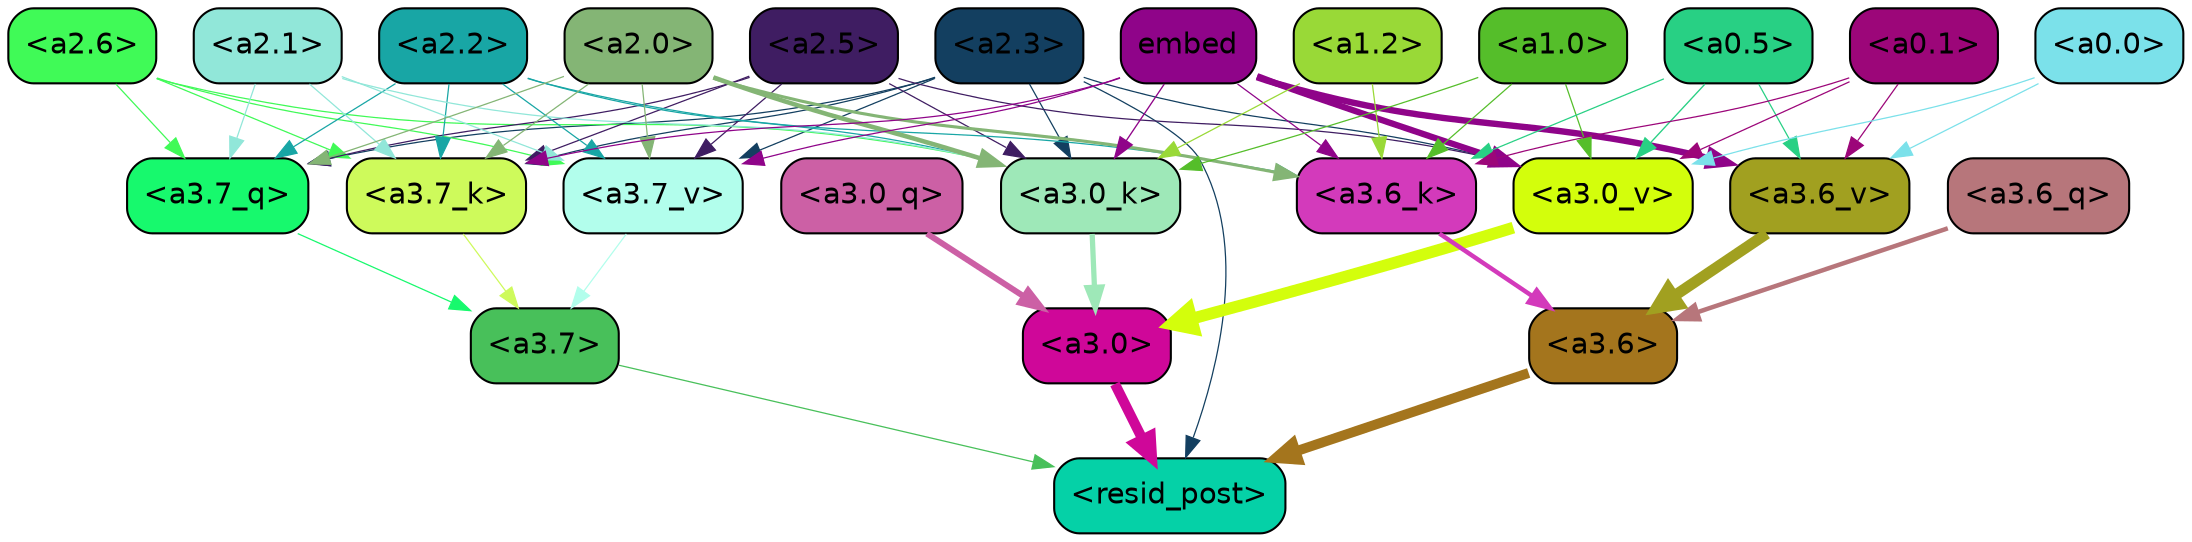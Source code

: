 strict digraph "" {
	graph [bgcolor=transparent,
		layout=dot,
		overlap=false,
		splines=true
	];
	"<a3.7>"	[color=black,
		fillcolor="#48c05a",
		fontname=Helvetica,
		shape=box,
		style="filled, rounded"];
	"<resid_post>"	[color=black,
		fillcolor="#05d1a7",
		fontname=Helvetica,
		shape=box,
		style="filled, rounded"];
	"<a3.7>" -> "<resid_post>"	[color="#48c05a",
		penwidth=0.6];
	"<a3.6>"	[color=black,
		fillcolor="#a4751d",
		fontname=Helvetica,
		shape=box,
		style="filled, rounded"];
	"<a3.6>" -> "<resid_post>"	[color="#a4751d",
		penwidth=4.7534414529800415];
	"<a3.0>"	[color=black,
		fillcolor="#cf0799",
		fontname=Helvetica,
		shape=box,
		style="filled, rounded"];
	"<a3.0>" -> "<resid_post>"	[color="#cf0799",
		penwidth=4.898576855659485];
	"<a2.3>"	[color=black,
		fillcolor="#133f60",
		fontname=Helvetica,
		shape=box,
		style="filled, rounded"];
	"<a2.3>" -> "<resid_post>"	[color="#133f60",
		penwidth=0.6];
	"<a3.7_q>"	[color=black,
		fillcolor="#17f96d",
		fontname=Helvetica,
		shape=box,
		style="filled, rounded"];
	"<a2.3>" -> "<a3.7_q>"	[color="#133f60",
		penwidth=0.6];
	"<a3.7_k>"	[color=black,
		fillcolor="#cefa5b",
		fontname=Helvetica,
		shape=box,
		style="filled, rounded"];
	"<a2.3>" -> "<a3.7_k>"	[color="#133f60",
		penwidth=0.6];
	"<a3.0_k>"	[color=black,
		fillcolor="#9ee8b8",
		fontname=Helvetica,
		shape=box,
		style="filled, rounded"];
	"<a2.3>" -> "<a3.0_k>"	[color="#133f60",
		penwidth=0.6];
	"<a3.7_v>"	[color=black,
		fillcolor="#b2feec",
		fontname=Helvetica,
		shape=box,
		style="filled, rounded"];
	"<a2.3>" -> "<a3.7_v>"	[color="#133f60",
		penwidth=0.6];
	"<a3.0_v>"	[color=black,
		fillcolor="#d3fe0c",
		fontname=Helvetica,
		shape=box,
		style="filled, rounded"];
	"<a2.3>" -> "<a3.0_v>"	[color="#133f60",
		penwidth=0.6];
	"<a3.7_q>" -> "<a3.7>"	[color="#17f96d",
		penwidth=0.6];
	"<a3.6_q>"	[color=black,
		fillcolor="#b7767b",
		fontname=Helvetica,
		shape=box,
		style="filled, rounded"];
	"<a3.6_q>" -> "<a3.6>"	[color="#b7767b",
		penwidth=2.160832464694977];
	"<a3.0_q>"	[color=black,
		fillcolor="#cc60a5",
		fontname=Helvetica,
		shape=box,
		style="filled, rounded"];
	"<a3.0_q>" -> "<a3.0>"	[color="#cc60a5",
		penwidth=2.870753765106201];
	"<a3.7_k>" -> "<a3.7>"	[color="#cefa5b",
		penwidth=0.6];
	"<a3.6_k>"	[color=black,
		fillcolor="#d33abb",
		fontname=Helvetica,
		shape=box,
		style="filled, rounded"];
	"<a3.6_k>" -> "<a3.6>"	[color="#d33abb",
		penwidth=2.13908451795578];
	"<a3.0_k>" -> "<a3.0>"	[color="#9ee8b8",
		penwidth=2.520303964614868];
	"<a3.7_v>" -> "<a3.7>"	[color="#b2feec",
		penwidth=0.6];
	"<a3.6_v>"	[color=black,
		fillcolor="#a1a020",
		fontname=Helvetica,
		shape=box,
		style="filled, rounded"];
	"<a3.6_v>" -> "<a3.6>"	[color="#a1a020",
		penwidth=5.297133803367615];
	"<a3.0_v>" -> "<a3.0>"	[color="#d3fe0c",
		penwidth=5.680712580680847];
	"<a2.6>"	[color=black,
		fillcolor="#40fa57",
		fontname=Helvetica,
		shape=box,
		style="filled, rounded"];
	"<a2.6>" -> "<a3.7_q>"	[color="#40fa57",
		penwidth=0.6];
	"<a2.6>" -> "<a3.7_k>"	[color="#40fa57",
		penwidth=0.6];
	"<a2.6>" -> "<a3.0_k>"	[color="#40fa57",
		penwidth=0.6];
	"<a2.6>" -> "<a3.7_v>"	[color="#40fa57",
		penwidth=0.6];
	"<a2.5>"	[color=black,
		fillcolor="#3f1d62",
		fontname=Helvetica,
		shape=box,
		style="filled, rounded"];
	"<a2.5>" -> "<a3.7_q>"	[color="#3f1d62",
		penwidth=0.6];
	"<a2.5>" -> "<a3.7_k>"	[color="#3f1d62",
		penwidth=0.6];
	"<a2.5>" -> "<a3.0_k>"	[color="#3f1d62",
		penwidth=0.6];
	"<a2.5>" -> "<a3.7_v>"	[color="#3f1d62",
		penwidth=0.6];
	"<a2.5>" -> "<a3.0_v>"	[color="#3f1d62",
		penwidth=0.6];
	"<a2.2>"	[color=black,
		fillcolor="#18a6a5",
		fontname=Helvetica,
		shape=box,
		style="filled, rounded"];
	"<a2.2>" -> "<a3.7_q>"	[color="#18a6a5",
		penwidth=0.6];
	"<a2.2>" -> "<a3.7_k>"	[color="#18a6a5",
		penwidth=0.6];
	"<a2.2>" -> "<a3.6_k>"	[color="#18a6a5",
		penwidth=0.6];
	"<a2.2>" -> "<a3.0_k>"	[color="#18a6a5",
		penwidth=0.6];
	"<a2.2>" -> "<a3.7_v>"	[color="#18a6a5",
		penwidth=0.6];
	"<a2.1>"	[color=black,
		fillcolor="#91e7d9",
		fontname=Helvetica,
		shape=box,
		style="filled, rounded"];
	"<a2.1>" -> "<a3.7_q>"	[color="#91e7d9",
		penwidth=0.6];
	"<a2.1>" -> "<a3.7_k>"	[color="#91e7d9",
		penwidth=0.6];
	"<a2.1>" -> "<a3.0_k>"	[color="#91e7d9",
		penwidth=0.6];
	"<a2.1>" -> "<a3.7_v>"	[color="#91e7d9",
		penwidth=0.6];
	"<a2.0>"	[color=black,
		fillcolor="#84b575",
		fontname=Helvetica,
		shape=box,
		style="filled, rounded"];
	"<a2.0>" -> "<a3.7_q>"	[color="#84b575",
		penwidth=0.6];
	"<a2.0>" -> "<a3.7_k>"	[color="#84b575",
		penwidth=0.6];
	"<a2.0>" -> "<a3.6_k>"	[color="#84b575",
		penwidth=1.4957321882247925];
	"<a2.0>" -> "<a3.0_k>"	[color="#84b575",
		penwidth=2.18752121925354];
	"<a2.0>" -> "<a3.7_v>"	[color="#84b575",
		penwidth=0.6];
	embed	[color=black,
		fillcolor="#8f0489",
		fontname=Helvetica,
		shape=box,
		style="filled, rounded"];
	embed -> "<a3.7_k>"	[color="#8f0489",
		penwidth=0.6];
	embed -> "<a3.6_k>"	[color="#8f0489",
		penwidth=0.6];
	embed -> "<a3.0_k>"	[color="#8f0489",
		penwidth=0.6394047290086746];
	embed -> "<a3.7_v>"	[color="#8f0489",
		penwidth=0.6];
	embed -> "<a3.6_v>"	[color="#8f0489",
		penwidth=3.067279100418091];
	embed -> "<a3.0_v>"	[color="#8f0489",
		penwidth=3.0212591886520386];
	"<a1.2>"	[color=black,
		fillcolor="#99d937",
		fontname=Helvetica,
		shape=box,
		style="filled, rounded"];
	"<a1.2>" -> "<a3.6_k>"	[color="#99d937",
		penwidth=0.6];
	"<a1.2>" -> "<a3.0_k>"	[color="#99d937",
		penwidth=0.6];
	"<a1.0>"	[color=black,
		fillcolor="#55be2a",
		fontname=Helvetica,
		shape=box,
		style="filled, rounded"];
	"<a1.0>" -> "<a3.6_k>"	[color="#55be2a",
		penwidth=0.6];
	"<a1.0>" -> "<a3.0_k>"	[color="#55be2a",
		penwidth=0.6];
	"<a1.0>" -> "<a3.0_v>"	[color="#55be2a",
		penwidth=0.6];
	"<a0.5>"	[color=black,
		fillcolor="#28d084",
		fontname=Helvetica,
		shape=box,
		style="filled, rounded"];
	"<a0.5>" -> "<a3.6_k>"	[color="#28d084",
		penwidth=0.6];
	"<a0.5>" -> "<a3.6_v>"	[color="#28d084",
		penwidth=0.6];
	"<a0.5>" -> "<a3.0_v>"	[color="#28d084",
		penwidth=0.648682102560997];
	"<a0.1>"	[color=black,
		fillcolor="#9c0679",
		fontname=Helvetica,
		shape=box,
		style="filled, rounded"];
	"<a0.1>" -> "<a3.6_k>"	[color="#9c0679",
		penwidth=0.6];
	"<a0.1>" -> "<a3.6_v>"	[color="#9c0679",
		penwidth=0.6];
	"<a0.1>" -> "<a3.0_v>"	[color="#9c0679",
		penwidth=0.6];
	"<a0.0>"	[color=black,
		fillcolor="#7be1ea",
		fontname=Helvetica,
		shape=box,
		style="filled, rounded"];
	"<a0.0>" -> "<a3.6_v>"	[color="#7be1ea",
		penwidth=0.6];
	"<a0.0>" -> "<a3.0_v>"	[color="#7be1ea",
		penwidth=0.6];
}
